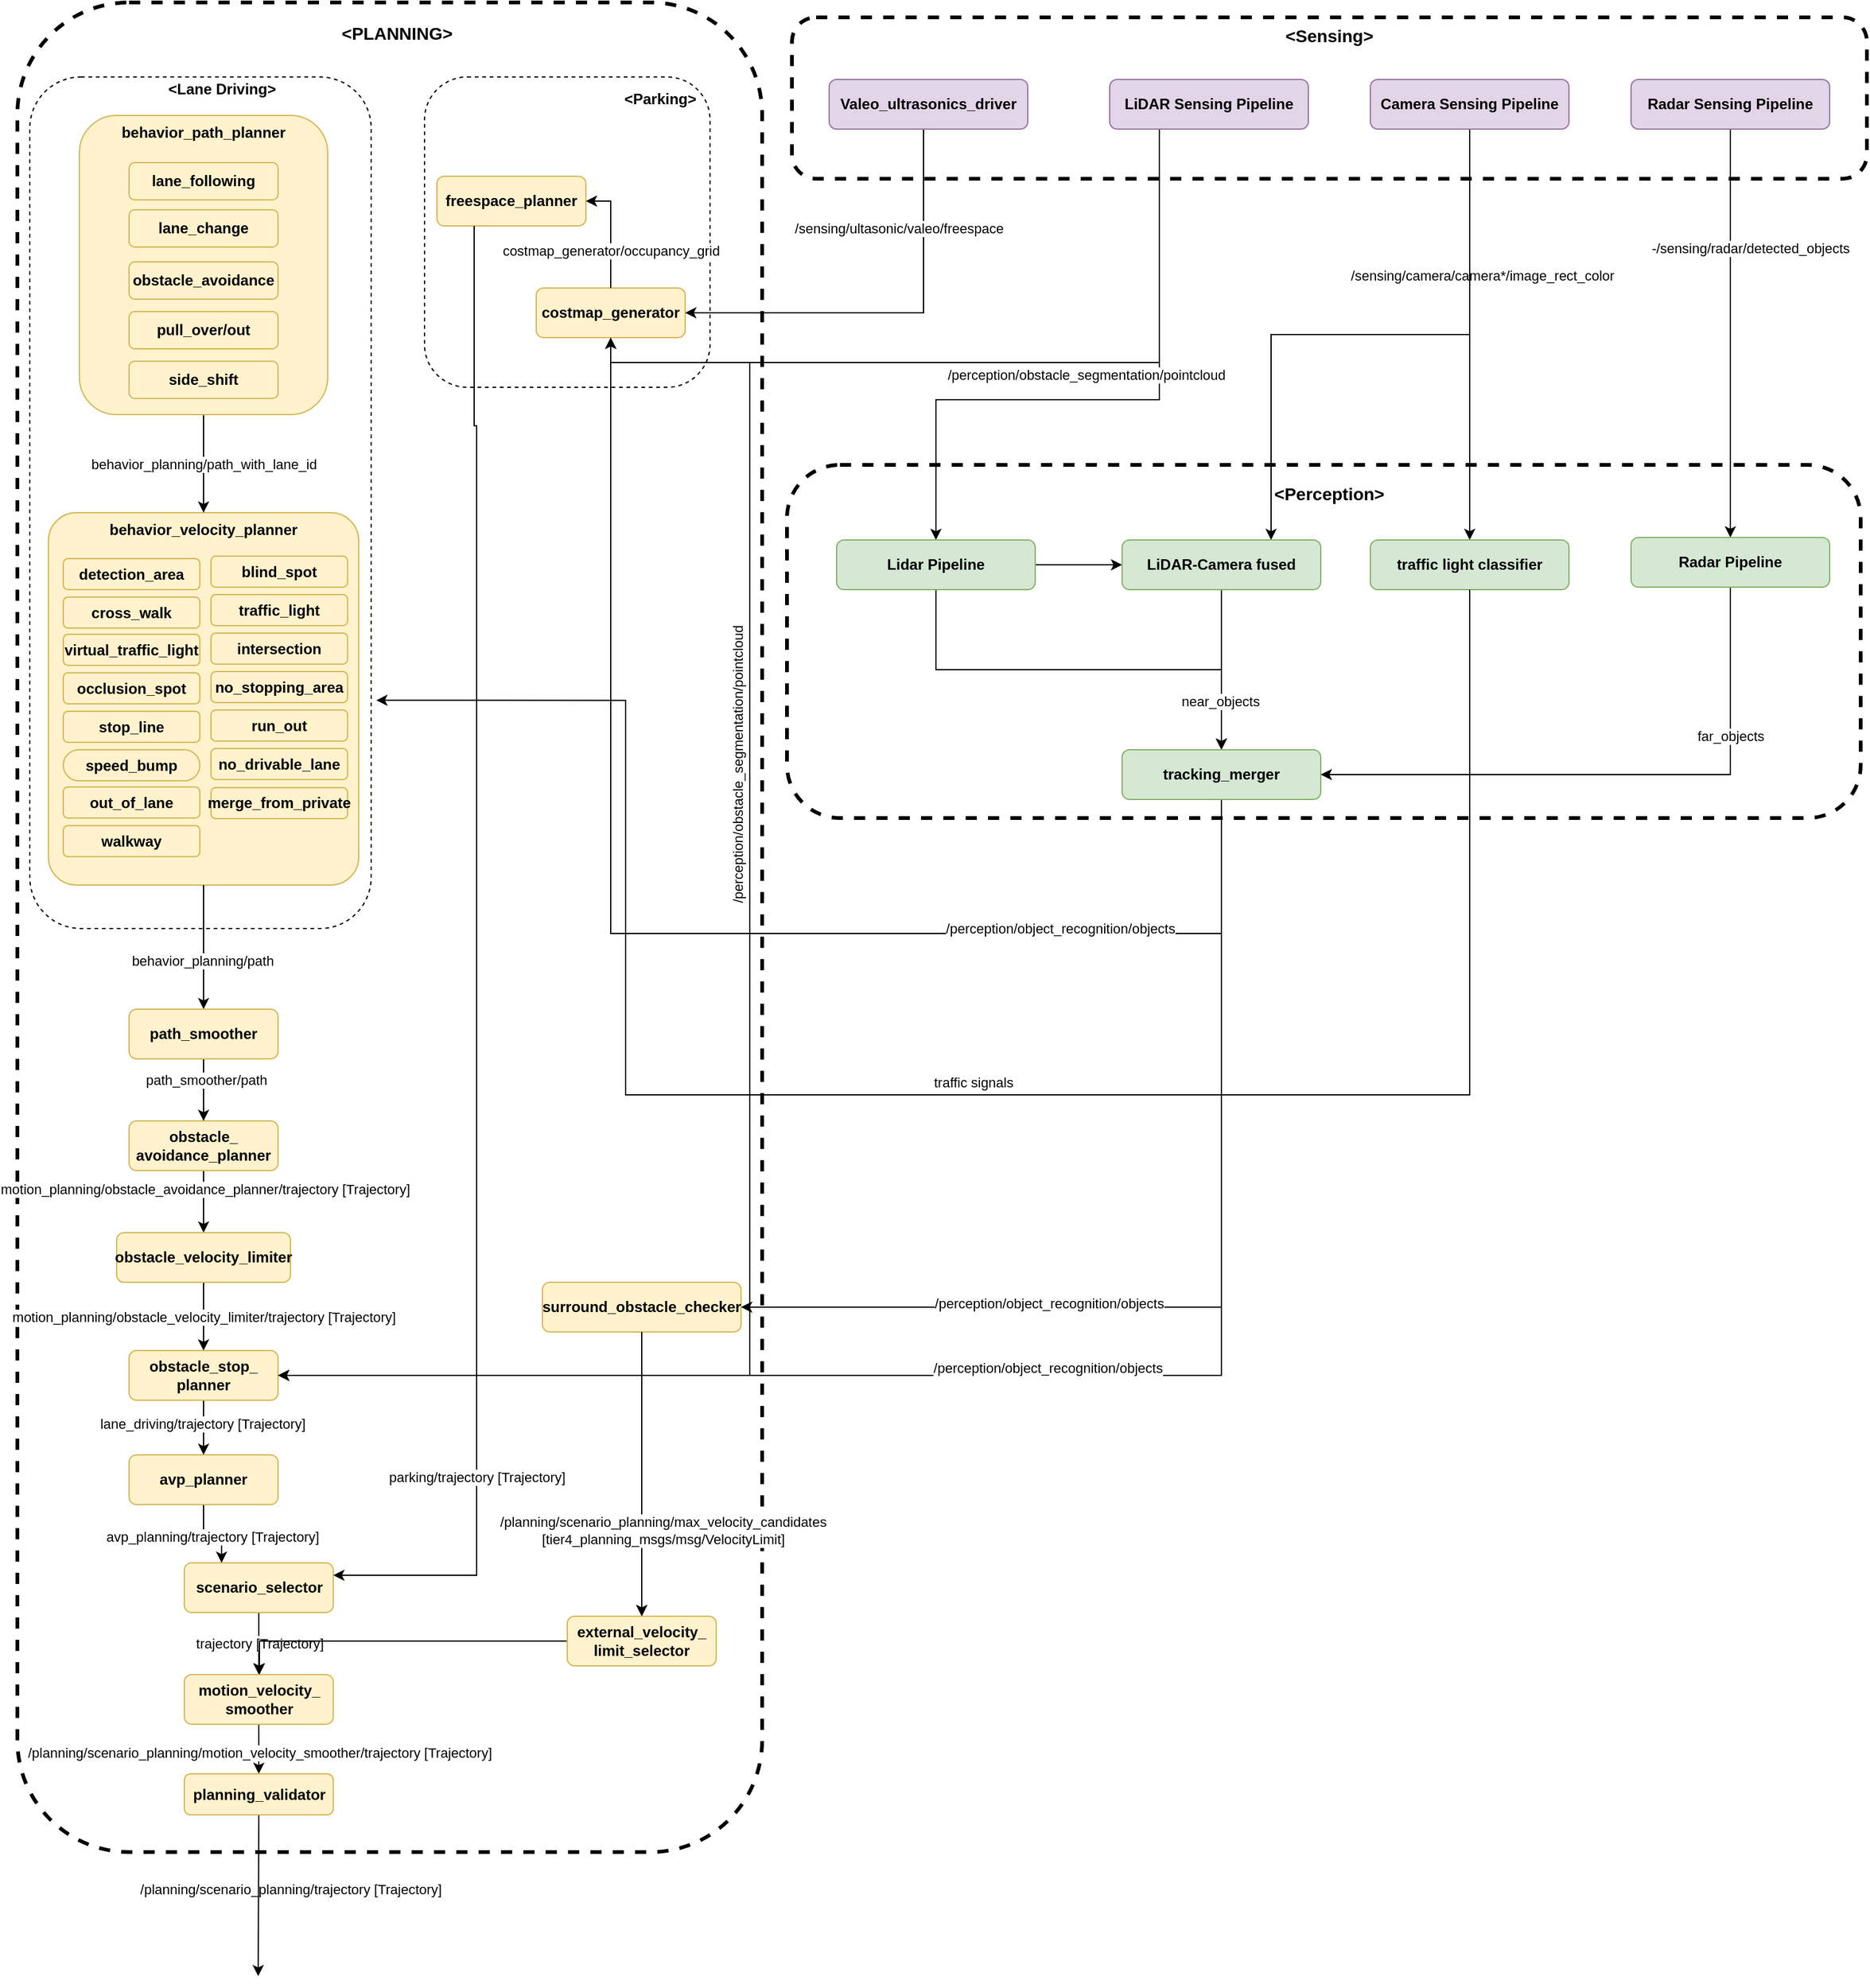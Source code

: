<mxfile version="24.3.1" type="github">
  <diagram name="Page-1" id="6d3DUf8jB_lHkJKF6sOY">
    <mxGraphModel dx="2764" dy="2076" grid="1" gridSize="10" guides="1" tooltips="1" connect="1" arrows="1" fold="1" page="1" pageScale="1" pageWidth="850" pageHeight="1100" math="0" shadow="0">
      <root>
        <mxCell id="0" />
        <mxCell id="1" parent="0" />
        <mxCell id="4suoUMRTrvzGgrqBwI7V-1" value="" style="rounded=1;whiteSpace=wrap;html=1;dashed=1;fillColor=none;strokeWidth=3;comic=0;" vertex="1" parent="1">
          <mxGeometry x="44" y="-638" width="866" height="130" as="geometry" />
        </mxCell>
        <mxCell id="4suoUMRTrvzGgrqBwI7V-2" value="" style="rounded=1;whiteSpace=wrap;html=1;dashed=1;fillColor=none;strokeWidth=3;comic=0;" vertex="1" parent="1">
          <mxGeometry x="-580" y="-650" width="600" height="1490" as="geometry" />
        </mxCell>
        <mxCell id="4suoUMRTrvzGgrqBwI7V-3" value="" style="rounded=1;whiteSpace=wrap;html=1;dashed=1;fillColor=none;strokeWidth=1;comic=0;" vertex="1" parent="1">
          <mxGeometry x="-252" y="-590" width="230" height="250" as="geometry" />
        </mxCell>
        <mxCell id="4suoUMRTrvzGgrqBwI7V-4" value="&lt;b&gt;&amp;lt;Parking&amp;gt;&lt;/b&gt;" style="text;html=1;strokeColor=none;fillColor=none;align=center;verticalAlign=middle;whiteSpace=wrap;rounded=0;dashed=1;comic=0;" vertex="1" parent="1">
          <mxGeometry x="-102" y="-582" width="80" height="20" as="geometry" />
        </mxCell>
        <UserObject label="&lt;b&gt;costmap_generator&lt;/b&gt;" tooltip="障害物点群や地図の走行可能エリアの情報から、駐車プランナー用のコストマップを生成する。" link="https://github.com/autowarefoundation/autoware.universe/tree/main/planning/costmap_generator#costmap_generator" linkTarget="_blank" id="4suoUMRTrvzGgrqBwI7V-5">
          <mxCell style="rounded=1;whiteSpace=wrap;html=1;comic=0;fillColor=#fff2cc;strokeColor=#d6b656;sketch=0;shadow=0;" vertex="1" parent="1">
            <mxGeometry x="-162" y="-420" width="120" height="40" as="geometry" />
          </mxCell>
        </UserObject>
        <UserObject label="&lt;b&gt;freespace_planner&lt;/b&gt;" tooltip="コストマップとゴールから、自車の走行ルートを計算する。いまはHA*を使ってる。" link="https://github.com/autowarefoundation/autoware.universe/tree/main/planning/freespace_planner#the-freespace_planner" linkTarget="_blank" id="4suoUMRTrvzGgrqBwI7V-6">
          <mxCell style="rounded=1;whiteSpace=wrap;html=1;comic=0;fillColor=#fff2cc;strokeColor=#d6b656;sketch=0;shadow=0;" vertex="1" parent="1">
            <mxGeometry x="-242" y="-510" width="120" height="40" as="geometry" />
          </mxCell>
        </UserObject>
        <mxCell id="4suoUMRTrvzGgrqBwI7V-7" value="costmap_generator/occupancy_grid" style="edgeStyle=orthogonalEdgeStyle;rounded=0;comic=0;orthogonalLoop=1;jettySize=auto;html=1;startArrow=none;startFill=0;orthogonal=1;entryX=1;entryY=0.5;entryDx=0;entryDy=0;exitX=0.5;exitY=0;exitDx=0;exitDy=0;" edge="1" parent="1" source="4suoUMRTrvzGgrqBwI7V-5" target="4suoUMRTrvzGgrqBwI7V-6">
          <mxGeometry x="-0.333" relative="1" as="geometry">
            <mxPoint x="-132" y="-415" as="sourcePoint" />
            <mxPoint as="offset" />
          </mxGeometry>
        </mxCell>
        <mxCell id="4suoUMRTrvzGgrqBwI7V-8" value="&lt;span style=&quot;color: rgb(0, 0, 0); font-family: helvetica; font-size: 11px; font-style: normal; font-weight: 400; letter-spacing: normal; text-align: center; text-indent: 0px; text-transform: none; word-spacing: 0px; background-color: rgb(255, 255, 255); display: inline; float: none;&quot;&gt;parking/trajectory [Trajectory]&lt;/span&gt;" style="edgeStyle=orthogonalEdgeStyle;rounded=0;orthogonalLoop=1;jettySize=auto;html=1;entryX=1;entryY=0.25;entryDx=0;entryDy=0;exitX=0.25;exitY=1;exitDx=0;exitDy=0;" edge="1" parent="1" source="4suoUMRTrvzGgrqBwI7V-6" target="4suoUMRTrvzGgrqBwI7V-24">
          <mxGeometry x="0.676" relative="1" as="geometry">
            <mxPoint x="-180" y="-99" as="targetPoint" />
            <Array as="points">
              <mxPoint x="-212" y="-309" />
              <mxPoint x="-210" y="-309" />
              <mxPoint x="-210" y="617" />
            </Array>
            <mxPoint as="offset" />
            <mxPoint x="-210" y="-309" as="sourcePoint" />
          </mxGeometry>
        </mxCell>
        <mxCell id="4suoUMRTrvzGgrqBwI7V-9" value="&lt;font style=&quot;font-size: 14px;&quot;&gt;&lt;b style=&quot;&quot;&gt;&amp;lt;PLANNING&amp;gt;&lt;/b&gt;&lt;/font&gt;" style="text;html=1;strokeColor=none;fillColor=none;align=center;verticalAlign=middle;whiteSpace=wrap;rounded=0;dashed=1;comic=0;" vertex="1" parent="1">
          <mxGeometry x="-314" y="-640" width="80" height="30" as="geometry" />
        </mxCell>
        <mxCell id="4suoUMRTrvzGgrqBwI7V-10" style="edgeStyle=orthogonalEdgeStyle;rounded=0;orthogonalLoop=1;jettySize=auto;html=1;entryX=1;entryY=0.5;entryDx=0;entryDy=0;exitX=0.5;exitY=1;exitDx=0;exitDy=0;" edge="1" parent="1" source="4suoUMRTrvzGgrqBwI7V-66" target="4suoUMRTrvzGgrqBwI7V-5">
          <mxGeometry relative="1" as="geometry">
            <mxPoint x="-112" y="-201" as="sourcePoint" />
            <mxPoint x="-453.411" y="-277.25" as="targetPoint" />
            <Array as="points">
              <mxPoint x="150" y="-548" />
              <mxPoint x="150" y="-400" />
            </Array>
          </mxGeometry>
        </mxCell>
        <mxCell id="4suoUMRTrvzGgrqBwI7V-11" value="/sensing/ultasonic/valeo/freespace" style="edgeLabel;html=1;align=center;verticalAlign=middle;resizable=0;points=[];" vertex="1" connectable="0" parent="4suoUMRTrvzGgrqBwI7V-10">
          <mxGeometry x="-0.269" y="1" relative="1" as="geometry">
            <mxPoint x="-21" y="-42" as="offset" />
          </mxGeometry>
        </mxCell>
        <mxCell id="4suoUMRTrvzGgrqBwI7V-12" value="" style="rounded=1;whiteSpace=wrap;html=1;dashed=1;fillColor=none;strokeWidth=1;comic=0;" vertex="1" parent="1">
          <mxGeometry x="-570" y="-590" width="275" height="686" as="geometry" />
        </mxCell>
        <UserObject label="&lt;b&gt;behavior_velocity_planner&lt;/b&gt;" tooltip="交通ルールをもとに、経路上の最大速度を決定します。各モジュールは、自身の計算した最大速度と上段の結果を比較し、小さい速度を経路上に書き込みます。" link="https://github.com/autowarefoundation/autoware.universe/tree/main/planning/behavior_velocity_planner" id="4suoUMRTrvzGgrqBwI7V-13">
          <mxCell style="rounded=1;whiteSpace=wrap;html=1;comic=0;fillColor=#fff2cc;strokeColor=#d6b656;verticalAlign=top;sketch=0;shadow=0;arcSize=9;" vertex="1" parent="1">
            <mxGeometry x="-555" y="-239" width="250" height="300" as="geometry" />
          </mxCell>
        </UserObject>
        <mxCell id="4suoUMRTrvzGgrqBwI7V-14" value="&lt;span style=&quot;color: rgb(0, 0, 0); font-family: Helvetica; font-size: 11px; font-style: normal; font-variant-ligatures: normal; font-variant-caps: normal; font-weight: 400; letter-spacing: normal; orphans: 2; text-align: center; text-indent: 0px; text-transform: none; widows: 2; word-spacing: 0px; -webkit-text-stroke-width: 0px; background-color: rgb(255, 255, 255); text-decoration-thickness: initial; text-decoration-style: initial; text-decoration-color: initial; float: none; display: inline !important;&quot;&gt;/planning/scenario_planning/trajectory [Trajectory]&lt;/span&gt;" style="edgeLabel;html=1;align=center;verticalAlign=middle;resizable=0;points=[];" vertex="1" connectable="0" parent="1">
          <mxGeometry x="-360.001" y="870.003" as="geometry" />
        </mxCell>
        <mxCell id="4suoUMRTrvzGgrqBwI7V-15" value="motion_planning/obstacle_avoidance_planner/trajectory [Trajectory]" style="edgeStyle=orthogonalEdgeStyle;rounded=0;comic=0;orthogonalLoop=1;jettySize=auto;html=1;entryX=0.5;entryY=0;entryDx=0;entryDy=0;startArrow=none;startFill=0;" edge="1" parent="1" source="4suoUMRTrvzGgrqBwI7V-16" target="4suoUMRTrvzGgrqBwI7V-18">
          <mxGeometry x="-0.4" y="1" relative="1" as="geometry">
            <mxPoint as="offset" />
          </mxGeometry>
        </mxCell>
        <UserObject label="&lt;b&gt;obstacle_&lt;br&gt;avoidance_planner&lt;/b&gt;" tooltip="車両形状や走行可能領域を考慮して、経路の平滑化を行う。障害物も避けるが、long historyで最近は回避機能はoffになっています。" link="https://github.com/autowarefoundation/autoware.universe/tree/main/planning/obstacle_avoidance_planner" id="4suoUMRTrvzGgrqBwI7V-16">
          <mxCell style="rounded=1;whiteSpace=wrap;html=1;comic=0;fillColor=#fff2cc;strokeColor=#d6b656;sketch=0;shadow=0;" vertex="1" parent="1">
            <mxGeometry x="-490" y="251" width="120" height="40" as="geometry" />
          </mxCell>
        </UserObject>
        <mxCell id="4suoUMRTrvzGgrqBwI7V-17" value="motion_planning/obstacle_velocity_limiter/trajectory [Trajectory]" style="edgeStyle=none;rounded=0;comic=0;orthogonalLoop=1;jettySize=auto;html=1;exitX=0.5;exitY=1;exitDx=0;exitDy=0;entryX=0.5;entryY=0;entryDx=0;entryDy=0;startArrow=none;startFill=0;" edge="1" parent="1" source="4suoUMRTrvzGgrqBwI7V-18" target="4suoUMRTrvzGgrqBwI7V-22">
          <mxGeometry relative="1" as="geometry">
            <mxPoint as="offset" />
          </mxGeometry>
        </mxCell>
        <UserObject label="&lt;b&gt;obstacle_velocity_limiter&lt;/b&gt;" tooltip="自車が停止しているときに、周囲の障害物を確認し、近くに障害物がいる場合は車両を発進させない。" link="https://github.com/autowarefoundation/autoware.universe/tree/main/planning/obstacle_velocity_limiter" id="4suoUMRTrvzGgrqBwI7V-18">
          <mxCell style="rounded=1;whiteSpace=wrap;html=1;comic=0;fillColor=#fff2cc;strokeColor=#d6b656;sketch=0;shadow=0;" vertex="1" parent="1">
            <mxGeometry x="-500" y="341" width="140" height="40" as="geometry" />
          </mxCell>
        </UserObject>
        <mxCell id="4suoUMRTrvzGgrqBwI7V-19" style="edgeStyle=orthogonalEdgeStyle;rounded=0;orthogonalLoop=1;jettySize=auto;html=1;exitX=1;exitY=0.5;exitDx=0;exitDy=0;entryX=0.5;entryY=0;entryDx=0;entryDy=0;" edge="1" parent="1" source="4suoUMRTrvzGgrqBwI7V-22" target="4suoUMRTrvzGgrqBwI7V-59">
          <mxGeometry relative="1" as="geometry" />
        </mxCell>
        <mxCell id="4suoUMRTrvzGgrqBwI7V-20" style="edgeStyle=orthogonalEdgeStyle;rounded=0;orthogonalLoop=1;jettySize=auto;html=1;exitX=0.5;exitY=1;exitDx=0;exitDy=0;entryX=0.5;entryY=0;entryDx=0;entryDy=0;" edge="1" parent="1" source="4suoUMRTrvzGgrqBwI7V-22" target="4suoUMRTrvzGgrqBwI7V-65">
          <mxGeometry relative="1" as="geometry" />
        </mxCell>
        <mxCell id="4suoUMRTrvzGgrqBwI7V-21" value="lane_driving/trajectory [Trajectory]" style="edgeLabel;html=1;align=center;verticalAlign=middle;resizable=0;points=[];" vertex="1" connectable="0" parent="4suoUMRTrvzGgrqBwI7V-20">
          <mxGeometry x="-0.137" y="-1" relative="1" as="geometry">
            <mxPoint as="offset" />
          </mxGeometry>
        </mxCell>
        <UserObject label="&lt;b&gt;obstacle_stop_&lt;br&gt;planner&lt;/b&gt;" tooltip="障害物停止・前車追従・近傍障害物減速の複数の機能を持ち、機能に応じて経路上に速度を埋め込む。&#xa;目標経路上に障害物点がある場合は停止、経路近くに障害物点群がある場合は減速、前方に車両が居る場合は前車追従。" link="https://github.com/autowarefoundation/autoware.universe/tree/main/planning/obstacle_stop_planner" id="4suoUMRTrvzGgrqBwI7V-22">
          <mxCell style="rounded=1;whiteSpace=wrap;html=1;comic=0;fillColor=#fff2cc;strokeColor=#d6b656;sketch=0;shadow=0;" vertex="1" parent="1">
            <mxGeometry x="-490" y="436" width="120" height="40" as="geometry" />
          </mxCell>
        </UserObject>
        <mxCell id="4suoUMRTrvzGgrqBwI7V-23" value="trajectory [Trajectory]" style="edgeStyle=orthogonalEdgeStyle;rounded=0;comic=0;orthogonalLoop=1;jettySize=auto;html=1;startArrow=none;startFill=0;" edge="1" parent="1" source="4suoUMRTrvzGgrqBwI7V-24" target="4suoUMRTrvzGgrqBwI7V-26">
          <mxGeometry relative="1" as="geometry" />
        </mxCell>
        <UserObject label="&lt;b&gt;scenario_selector&lt;/b&gt;" tooltip="いまのrouteおよび地図情報から、LaneDriving / Parkingのシナリオを判断し、どちらの経路を使うかを切り替える。" link="https://github.com/autowarefoundation/autoware.universe/tree/main/planning/scenario_selector" id="4suoUMRTrvzGgrqBwI7V-24">
          <mxCell style="rounded=1;whiteSpace=wrap;html=1;comic=0;fillColor=#fff2cc;strokeColor=#d6b656;sketch=0;shadow=0;" vertex="1" parent="1">
            <mxGeometry x="-445.5" y="607" width="120" height="40" as="geometry" />
          </mxCell>
        </UserObject>
        <mxCell id="4suoUMRTrvzGgrqBwI7V-25" value="&lt;span style=&quot;color: rgb(0, 0, 0); font-family: Helvetica; font-size: 11px; font-style: normal; font-variant-ligatures: normal; font-variant-caps: normal; font-weight: 400; letter-spacing: normal; orphans: 2; text-align: center; text-indent: 0px; text-transform: none; widows: 2; word-spacing: 0px; -webkit-text-stroke-width: 0px; background-color: rgb(255, 255, 255); text-decoration-thickness: initial; text-decoration-style: initial; text-decoration-color: initial; float: none; display: inline !important;&quot;&gt;/planning/scenario_planning/motion_velocity_smoother/trajectory [Trajectory]&lt;/span&gt;" style="edgeStyle=none;html=1;" edge="1" parent="1" source="4suoUMRTrvzGgrqBwI7V-26" target="4suoUMRTrvzGgrqBwI7V-38">
          <mxGeometry x="0.15" relative="1" as="geometry">
            <mxPoint as="offset" />
          </mxGeometry>
        </mxCell>
        <UserObject label="&lt;b&gt;motion_velocity_&lt;br&gt;smoother&lt;/b&gt;" tooltip="経路に埋め込まれた最大速度を超過しないように、うまい具合で速度を平滑化する。カーブでの減速もここで行う。" link="https://github.com/autowarefoundation/autoware.universe/tree/main/planning/motion_velocity_smoother" id="4suoUMRTrvzGgrqBwI7V-26">
          <mxCell style="rounded=1;whiteSpace=wrap;html=1;comic=0;fillColor=#fff2cc;strokeColor=#d6b656;sketch=0;shadow=0;" vertex="1" parent="1">
            <mxGeometry x="-445.5" y="697" width="120" height="40" as="geometry" />
          </mxCell>
        </UserObject>
        <mxCell id="4suoUMRTrvzGgrqBwI7V-27" value="&lt;b&gt;&amp;lt;Lane Driving&amp;gt;&lt;/b&gt;" style="text;html=1;strokeColor=none;fillColor=none;align=center;verticalAlign=middle;whiteSpace=wrap;rounded=0;dashed=1;comic=0;" vertex="1" parent="1">
          <mxGeometry x="-460" y="-590.003" width="90" height="20.303" as="geometry" />
        </mxCell>
        <mxCell id="4suoUMRTrvzGgrqBwI7V-28" value="behavior_planning/path_with_lane_id" style="edgeStyle=none;rounded=0;comic=0;orthogonalLoop=1;jettySize=auto;html=1;exitX=0.5;exitY=1;exitDx=0;exitDy=0;entryX=0.5;entryY=0;entryDx=0;entryDy=0;startArrow=none;startFill=0;" edge="1" parent="1" source="4suoUMRTrvzGgrqBwI7V-31" target="4suoUMRTrvzGgrqBwI7V-13">
          <mxGeometry relative="1" as="geometry">
            <mxPoint x="-446.5" y="-276" as="sourcePoint" />
            <mxPoint x="-446.5" y="-226" as="targetPoint" />
          </mxGeometry>
        </mxCell>
        <mxCell id="4suoUMRTrvzGgrqBwI7V-29" value="" style="edgeStyle=orthogonalEdgeStyle;rounded=0;orthogonalLoop=1;jettySize=auto;html=1;exitX=0.5;exitY=1;exitDx=0;exitDy=0;" edge="1" parent="1" source="4suoUMRTrvzGgrqBwI7V-13" target="4suoUMRTrvzGgrqBwI7V-41">
          <mxGeometry relative="1" as="geometry">
            <mxPoint x="-430" y="161" as="targetPoint" />
          </mxGeometry>
        </mxCell>
        <mxCell id="4suoUMRTrvzGgrqBwI7V-30" value="behavior_planning/path" style="edgeLabel;html=1;align=center;verticalAlign=middle;resizable=0;points=[];" vertex="1" connectable="0" parent="4suoUMRTrvzGgrqBwI7V-29">
          <mxGeometry x="0.206" y="-1" relative="1" as="geometry">
            <mxPoint as="offset" />
          </mxGeometry>
        </mxCell>
        <UserObject label="&lt;b&gt;behavior_path_planner&lt;/b&gt;" tooltip="交通ルールをもとに、経路上の最大速度を決定します。各モジュールは、自身の計算した最大速度と上段の結果を比較し、小さい速度を経路上に書き込みます。" link="https://github.com/autowarefoundation/autoware.universe/tree/main/planning/behavior_path_planner" id="4suoUMRTrvzGgrqBwI7V-31">
          <mxCell style="rounded=1;whiteSpace=wrap;html=1;comic=0;fillColor=#fff2cc;strokeColor=#d6b656;verticalAlign=top;sketch=0;shadow=0;" vertex="1" parent="1">
            <mxGeometry x="-530" y="-559" width="200" height="241" as="geometry" />
          </mxCell>
        </UserObject>
        <UserObject label="&lt;b&gt;side_shift&lt;/b&gt;" tooltip="遠隔からの司令をもとに幅寄せを行います。" id="4suoUMRTrvzGgrqBwI7V-32">
          <mxCell style="rounded=1;whiteSpace=wrap;html=1;comic=0;fillColor=#fff2cc;strokeColor=#d6b656;sketch=0;shadow=0;" vertex="1" parent="1">
            <mxGeometry x="-490" y="-361" width="120" height="30" as="geometry" />
          </mxCell>
        </UserObject>
        <UserObject label="&lt;b&gt;pull_over/out&lt;/b&gt;" tooltip="ルート情報をもとに路肩への幅寄せ、路肩からの発進を行います。" id="4suoUMRTrvzGgrqBwI7V-33">
          <mxCell style="rounded=1;whiteSpace=wrap;html=1;comic=0;fillColor=#fff2cc;strokeColor=#d6b656;sketch=0;shadow=0;" vertex="1" parent="1">
            <mxGeometry x="-490" y="-401" width="120" height="30" as="geometry" />
          </mxCell>
        </UserObject>
        <UserObject label="&lt;b&gt;obstacle_avoidance&lt;/b&gt;" tooltip="ルート情報や障害物情報をもとに、障害物回避を実行します。" id="4suoUMRTrvzGgrqBwI7V-34">
          <mxCell style="rounded=1;whiteSpace=wrap;html=1;comic=0;fillColor=#fff2cc;strokeColor=#d6b656;sketch=0;shadow=0;" vertex="1" parent="1">
            <mxGeometry x="-490" y="-441" width="120" height="30" as="geometry" />
          </mxCell>
        </UserObject>
        <UserObject label="&lt;b&gt;lane_change&lt;/b&gt;" tooltip="ルート情報や障害物情報をもとに、レーンチェンジを実行します。" id="4suoUMRTrvzGgrqBwI7V-35">
          <mxCell style="rounded=1;whiteSpace=wrap;html=1;comic=0;fillColor=#fff2cc;strokeColor=#d6b656;sketch=0;shadow=0;" vertex="1" parent="1">
            <mxGeometry x="-490" y="-483" width="120" height="30" as="geometry" />
          </mxCell>
        </UserObject>
        <UserObject label="&lt;b&gt;lane_following&lt;/b&gt;" tooltip="ルート情報をもとに走行経路を作成します。" id="4suoUMRTrvzGgrqBwI7V-36">
          <mxCell style="rounded=1;whiteSpace=wrap;html=1;comic=0;fillColor=#fff2cc;strokeColor=#d6b656;sketch=0;shadow=0;" vertex="1" parent="1">
            <mxGeometry x="-490" y="-521" width="120" height="30" as="geometry" />
          </mxCell>
        </UserObject>
        <mxCell id="4suoUMRTrvzGgrqBwI7V-37" style="edgeStyle=orthogonalEdgeStyle;rounded=0;orthogonalLoop=1;jettySize=auto;html=1;exitX=0.5;exitY=1;exitDx=0;exitDy=0;" edge="1" parent="1" source="4suoUMRTrvzGgrqBwI7V-38">
          <mxGeometry relative="1" as="geometry">
            <mxPoint x="-386" y="940" as="targetPoint" />
          </mxGeometry>
        </mxCell>
        <UserObject label="&lt;b&gt;planning_validator&lt;/b&gt;" tooltip="Check the trajectory and stop publishing it if it is unsafe." link="https://github.com/autowarefoundation/autoware.universe/tree/main/planning/planning_validator" id="4suoUMRTrvzGgrqBwI7V-38">
          <mxCell style="rounded=1;whiteSpace=wrap;html=1;comic=0;fillColor=#fff2cc;strokeColor=#d6b656;sketch=0;shadow=0;" vertex="1" parent="1">
            <mxGeometry x="-445.5" y="777" width="120" height="33" as="geometry" />
          </mxCell>
        </UserObject>
        <mxCell id="4suoUMRTrvzGgrqBwI7V-39" style="edgeStyle=orthogonalEdgeStyle;rounded=0;orthogonalLoop=1;jettySize=auto;html=1;entryX=0.5;entryY=0;entryDx=0;entryDy=0;" edge="1" parent="1" source="4suoUMRTrvzGgrqBwI7V-41" target="4suoUMRTrvzGgrqBwI7V-16">
          <mxGeometry relative="1" as="geometry" />
        </mxCell>
        <mxCell id="4suoUMRTrvzGgrqBwI7V-40" value="path_smoother/path" style="edgeLabel;html=1;align=center;verticalAlign=middle;resizable=0;points=[];" vertex="1" connectable="0" parent="4suoUMRTrvzGgrqBwI7V-39">
          <mxGeometry x="-0.318" y="2" relative="1" as="geometry">
            <mxPoint as="offset" />
          </mxGeometry>
        </mxCell>
        <UserObject label="&lt;b&gt;path_smoother&lt;/b&gt;" tooltip="車両形状や走行可能領域を考慮して、経路の平滑化を行う。障害物も避けるが、long historyで最近は回避機能はoffになっています。" link="https://autowarefoundation.github.io/autoware.universe/main/planning/path_smoother/" id="4suoUMRTrvzGgrqBwI7V-41">
          <mxCell style="rounded=1;whiteSpace=wrap;html=1;comic=0;fillColor=#fff2cc;strokeColor=#d6b656;sketch=0;shadow=0;" vertex="1" parent="1">
            <mxGeometry x="-490" y="161" width="120" height="40" as="geometry" />
          </mxCell>
        </UserObject>
        <mxCell id="4suoUMRTrvzGgrqBwI7V-42" value="" style="group" vertex="1" connectable="0" parent="1">
          <mxGeometry x="-424" y="-204" width="110" height="25" as="geometry" />
        </mxCell>
        <UserObject label="&lt;b&gt;no_stopping_area&lt;/b&gt;" tooltip="停止禁止区域内で停止しないように、区域手前での進行・停止判断を行います。" id="4suoUMRTrvzGgrqBwI7V-43">
          <mxCell style="rounded=1;whiteSpace=wrap;html=1;comic=0;fillColor=#fff2cc;strokeColor=#d6b656;sketch=0;shadow=0;" vertex="1" parent="4suoUMRTrvzGgrqBwI7V-42">
            <mxGeometry y="93" width="110" height="25" as="geometry" />
          </mxCell>
        </UserObject>
        <UserObject label="&lt;b&gt;intersection&lt;/b&gt;" tooltip="地図情報および動物体情報から、交差点での停止/発進の判定を行います。" id="4suoUMRTrvzGgrqBwI7V-44">
          <mxCell style="rounded=1;whiteSpace=wrap;html=1;comic=0;fillColor=#fff2cc;strokeColor=#d6b656;sketch=0;shadow=0;" vertex="1" parent="4suoUMRTrvzGgrqBwI7V-42">
            <mxGeometry y="62" width="110" height="25" as="geometry" />
          </mxCell>
        </UserObject>
        <UserObject label="&lt;b&gt;traffic_light&lt;/b&gt;" tooltip="信号の色に応じて停止/発進の指示をします" id="4suoUMRTrvzGgrqBwI7V-45">
          <mxCell style="rounded=1;whiteSpace=wrap;html=1;comic=0;fillColor=#fff2cc;strokeColor=#d6b656;sketch=0;shadow=0;" vertex="1" parent="4suoUMRTrvzGgrqBwI7V-42">
            <mxGeometry y="31" width="110" height="25" as="geometry" />
          </mxCell>
        </UserObject>
        <UserObject label="&lt;b&gt;blind_spot&lt;/b&gt;" tooltip="右左折時に車両後方の巻き込み確認を行い、衝突の危険がある場合は停止します。" id="4suoUMRTrvzGgrqBwI7V-46">
          <mxCell style="rounded=1;whiteSpace=wrap;html=1;comic=0;fillColor=#fff2cc;strokeColor=#d6b656;sketch=0;shadow=0;" vertex="1" parent="4suoUMRTrvzGgrqBwI7V-42">
            <mxGeometry width="110" height="25" as="geometry" />
          </mxCell>
        </UserObject>
        <UserObject label="&lt;b&gt;no_drivable_lane&lt;/b&gt;" tooltip="規定された停止線で一時停止を行います" id="4suoUMRTrvzGgrqBwI7V-47">
          <mxCell style="rounded=1;whiteSpace=wrap;html=1;comic=0;fillColor=#fff2cc;strokeColor=#d6b656;sketch=0;shadow=0;" vertex="1" parent="4suoUMRTrvzGgrqBwI7V-42">
            <mxGeometry y="155" width="110" height="25" as="geometry" />
          </mxCell>
        </UserObject>
        <UserObject label="&lt;b&gt;run_out&lt;/b&gt;" tooltip="規定された停止線で一時停止を行います" id="4suoUMRTrvzGgrqBwI7V-48">
          <mxCell style="rounded=1;whiteSpace=wrap;html=1;comic=0;fillColor=#fff2cc;strokeColor=#d6b656;sketch=0;shadow=0;" vertex="1" parent="4suoUMRTrvzGgrqBwI7V-42">
            <mxGeometry y="124" width="110" height="25" as="geometry" />
          </mxCell>
        </UserObject>
        <UserObject label="&lt;b&gt;merge_from_private&lt;/b&gt;" tooltip="規定された停止線で一時停止を行います" id="4suoUMRTrvzGgrqBwI7V-49">
          <mxCell style="rounded=1;whiteSpace=wrap;html=1;comic=0;fillColor=#fff2cc;strokeColor=#d6b656;sketch=0;shadow=0;" vertex="1" parent="4suoUMRTrvzGgrqBwI7V-42">
            <mxGeometry y="186.463" width="110" height="25" as="geometry" />
          </mxCell>
        </UserObject>
        <UserObject label="&lt;b&gt;occlusion_spot&lt;/b&gt;" tooltip="地図情報および動物体情報から、死角手前での減速を行います。" id="4suoUMRTrvzGgrqBwI7V-50">
          <mxCell style="rounded=1;whiteSpace=wrap;html=1;comic=0;fillColor=#fff2cc;strokeColor=#d6b656;sketch=0;shadow=0;flipV=0;flipH=1;" vertex="1" parent="1">
            <mxGeometry x="-543" y="-110" width="110" height="25" as="geometry" />
          </mxCell>
        </UserObject>
        <UserObject label="&lt;b&gt;cross_walk&lt;/b&gt;" tooltip="横断歩道に人が居る、もしくは侵入しようとしてきている場合に、横断歩道手前で停止します。近くに人が居る場合は徐行します。" id="4suoUMRTrvzGgrqBwI7V-51">
          <mxCell style="rounded=1;whiteSpace=wrap;html=1;comic=0;fillColor=#fff2cc;strokeColor=#d6b656;sketch=0;shadow=0;flipV=0;flipH=1;" vertex="1" parent="1">
            <mxGeometry x="-543" y="-171" width="110" height="25" as="geometry" />
          </mxCell>
        </UserObject>
        <UserObject label="&lt;b&gt;detection_area&lt;/b&gt;" tooltip="規定エリア内の障害物点群がある場合に、対応する位置で停止します" id="4suoUMRTrvzGgrqBwI7V-52">
          <mxCell style="rounded=1;whiteSpace=wrap;html=1;comic=0;fillColor=#fff2cc;strokeColor=#d6b656;sketch=0;shadow=0;flipV=0;flipH=1;" vertex="1" parent="1">
            <mxGeometry x="-543" y="-202" width="110" height="25" as="geometry" />
          </mxCell>
        </UserObject>
        <UserObject label="&lt;b&gt;stop_line&lt;/b&gt;" tooltip="規定された停止線で一時停止を行います" id="4suoUMRTrvzGgrqBwI7V-53">
          <mxCell style="rounded=1;whiteSpace=wrap;html=1;comic=0;fillColor=#fff2cc;strokeColor=#d6b656;sketch=0;shadow=0;flipV=0;flipH=1;" vertex="1" parent="1">
            <mxGeometry x="-543" y="-79" width="110" height="25" as="geometry" />
          </mxCell>
        </UserObject>
        <UserObject label="&lt;b&gt;virtual_traffic_light&lt;/b&gt;" tooltip="信号の色に応じて停止/発進の指示をします" id="4suoUMRTrvzGgrqBwI7V-54">
          <mxCell style="rounded=1;whiteSpace=wrap;html=1;comic=0;fillColor=#fff2cc;strokeColor=#d6b656;sketch=0;shadow=0;flipV=0;flipH=1;" vertex="1" parent="1">
            <mxGeometry x="-543" y="-141" width="110" height="25" as="geometry" />
          </mxCell>
        </UserObject>
        <UserObject label="&lt;b&gt;speed_bump&lt;/b&gt;" tooltip="規定された停止線で一時停止を行います" id="4suoUMRTrvzGgrqBwI7V-55">
          <mxCell style="rounded=1;whiteSpace=wrap;html=1;comic=0;fillColor=#fff2cc;strokeColor=#d6b656;sketch=0;shadow=0;flipV=0;flipH=1;arcSize=50;" vertex="1" parent="1">
            <mxGeometry x="-543" y="-48" width="110" height="25" as="geometry" />
          </mxCell>
        </UserObject>
        <UserObject label="&lt;div&gt;&lt;b&gt;walkway&lt;/b&gt;&lt;/div&gt;" tooltip="規定された停止線で一時停止を行います" id="4suoUMRTrvzGgrqBwI7V-56">
          <mxCell style="rounded=1;whiteSpace=wrap;html=1;comic=0;fillColor=#fff2cc;strokeColor=#d6b656;sketch=0;shadow=0;flipV=0;flipH=1;" vertex="1" parent="1">
            <mxGeometry x="-543" y="13.065" width="110" height="25" as="geometry" />
          </mxCell>
        </UserObject>
        <UserObject label="&lt;div&gt;&lt;b&gt;out_of_lane&lt;/b&gt;&lt;/div&gt;" tooltip="規定された停止線で一時停止を行います" id="4suoUMRTrvzGgrqBwI7V-57">
          <mxCell style="rounded=1;whiteSpace=wrap;html=1;comic=0;fillColor=#fff2cc;strokeColor=#d6b656;sketch=0;shadow=0;flipV=0;flipH=1;" vertex="1" parent="1">
            <mxGeometry x="-543" y="-18" width="110" height="25" as="geometry" />
          </mxCell>
        </UserObject>
        <mxCell id="4suoUMRTrvzGgrqBwI7V-58" style="edgeStyle=orthogonalEdgeStyle;rounded=0;orthogonalLoop=1;jettySize=auto;html=1;exitX=0;exitY=0.5;exitDx=0;exitDy=0;" edge="1" parent="1" source="4suoUMRTrvzGgrqBwI7V-59" target="4suoUMRTrvzGgrqBwI7V-26">
          <mxGeometry relative="1" as="geometry">
            <Array as="points">
              <mxPoint x="-385" y="670" />
            </Array>
          </mxGeometry>
        </mxCell>
        <UserObject label="&lt;b&gt;external_velocity_&lt;br&gt;limit_selector&lt;/b&gt;" tooltip="apiとautoware.iv内部から送られてくる制約付き減速指示を受け取り、整合性をとる" link="https://github.com/autowarefoundation/autoware.universe/tree/main/planning/external_velocity_limit_selector" id="4suoUMRTrvzGgrqBwI7V-59">
          <mxCell style="rounded=1;whiteSpace=wrap;html=1;comic=0;fillColor=#fff2cc;strokeColor=#d6b656;sketch=0;shadow=0;" vertex="1" parent="1">
            <mxGeometry x="-137" y="650" width="120" height="40" as="geometry" />
          </mxCell>
        </UserObject>
        <UserObject label="&lt;b&gt;surround_obstacle_checker&lt;/b&gt;" tooltip="自車が停止しているときに、周囲の障害物を確認し、近くに障害物がいる場合は車両を発進させない。" link="https://github.com/autowarefoundation/autoware.universe/tree/main/planning/surround_obstacle_checker" id="4suoUMRTrvzGgrqBwI7V-60">
          <mxCell style="rounded=1;whiteSpace=wrap;html=1;comic=0;fillColor=#fff2cc;strokeColor=#d6b656;sketch=0;shadow=0;" vertex="1" parent="1">
            <mxGeometry x="-157" y="381" width="160" height="40" as="geometry" />
          </mxCell>
        </UserObject>
        <mxCell id="4suoUMRTrvzGgrqBwI7V-61" style="edgeStyle=orthogonalEdgeStyle;rounded=0;orthogonalLoop=1;jettySize=auto;html=1;entryX=0.5;entryY=0;entryDx=0;entryDy=0;" edge="1" parent="1" source="4suoUMRTrvzGgrqBwI7V-60" target="4suoUMRTrvzGgrqBwI7V-59">
          <mxGeometry relative="1" as="geometry" />
        </mxCell>
        <mxCell id="4suoUMRTrvzGgrqBwI7V-62" value="/planning/scenario_planning/max_velocity_candidates&lt;br style=&quot;border-color: var(--border-color);&quot;&gt;[tier4_planning_msgs/msg/VelocityLimit]" style="edgeLabel;html=1;align=center;verticalAlign=middle;resizable=0;points=[];" vertex="1" connectable="0" parent="4suoUMRTrvzGgrqBwI7V-61">
          <mxGeometry x="-0.039" y="3" relative="1" as="geometry">
            <mxPoint x="14" y="50" as="offset" />
          </mxGeometry>
        </mxCell>
        <mxCell id="4suoUMRTrvzGgrqBwI7V-63" style="edgeStyle=orthogonalEdgeStyle;rounded=0;orthogonalLoop=1;jettySize=auto;html=1;exitX=0.5;exitY=1;exitDx=0;exitDy=0;entryX=0.25;entryY=0;entryDx=0;entryDy=0;" edge="1" parent="1" source="4suoUMRTrvzGgrqBwI7V-65" target="4suoUMRTrvzGgrqBwI7V-24">
          <mxGeometry relative="1" as="geometry" />
        </mxCell>
        <mxCell id="4suoUMRTrvzGgrqBwI7V-64" value="avp_planning/trajectory [Trajectory]" style="edgeLabel;html=1;align=center;verticalAlign=middle;resizable=0;points=[];" vertex="1" connectable="0" parent="4suoUMRTrvzGgrqBwI7V-63">
          <mxGeometry x="-0.049" y="-1" relative="1" as="geometry">
            <mxPoint x="1" y="1" as="offset" />
          </mxGeometry>
        </mxCell>
        <UserObject label="&lt;b&gt;avp_planner&lt;/b&gt;" tooltip="障害物停止・前車追従・近傍障害物減速の複数の機能を持ち、機能に応じて経路上に速度を埋め込む。&#xa;目標経路上に障害物点がある場合は停止、経路近くに障害物点群がある場合は減速、前方に車両が居る場合は前車追従。" link="https://github.com/autowarefoundation/autoware.universe/tree/main/planning/obstacle_stop_planner" id="4suoUMRTrvzGgrqBwI7V-65">
          <mxCell style="rounded=1;whiteSpace=wrap;html=1;comic=0;fillColor=#fff2cc;strokeColor=#d6b656;sketch=0;shadow=0;" vertex="1" parent="1">
            <mxGeometry x="-490" y="520" width="120" height="40" as="geometry" />
          </mxCell>
        </UserObject>
        <object label="&lt;b&gt;Valeo_ultrasonics_driver&lt;/b&gt;" desc="MGRS座標系への変換" tooltip="gnssのdriverです" id="4suoUMRTrvzGgrqBwI7V-66">
          <mxCell style="rounded=1;whiteSpace=wrap;html=1;comic=0;strokeColor=#9673a6;fillColor=#e1d5e7;sketch=0;" vertex="1" parent="1">
            <mxGeometry x="74" y="-588" width="160" height="40" as="geometry" />
          </mxCell>
        </object>
        <mxCell id="4suoUMRTrvzGgrqBwI7V-67" style="edgeStyle=orthogonalEdgeStyle;rounded=0;orthogonalLoop=1;jettySize=auto;html=1;exitX=0.25;exitY=1;exitDx=0;exitDy=0;" edge="1" parent="1" source="4suoUMRTrvzGgrqBwI7V-72" target="4suoUMRTrvzGgrqBwI7V-85">
          <mxGeometry relative="1" as="geometry">
            <Array as="points">
              <mxPoint x="340" y="-330" />
              <mxPoint x="160" y="-330" />
            </Array>
          </mxGeometry>
        </mxCell>
        <mxCell id="4suoUMRTrvzGgrqBwI7V-68" value="/perception/obstacle_segmentation/pointcloud" style="edgeLabel;html=1;align=center;verticalAlign=middle;resizable=0;points=[];" vertex="1" connectable="0" parent="4suoUMRTrvzGgrqBwI7V-67">
          <mxGeometry x="0.157" y="-3" relative="1" as="geometry">
            <mxPoint x="18" y="-17" as="offset" />
          </mxGeometry>
        </mxCell>
        <mxCell id="4suoUMRTrvzGgrqBwI7V-69" style="edgeStyle=orthogonalEdgeStyle;rounded=0;orthogonalLoop=1;jettySize=auto;html=1;exitX=0.25;exitY=1;exitDx=0;exitDy=0;entryX=1;entryY=0.5;entryDx=0;entryDy=0;" edge="1" parent="1" source="4suoUMRTrvzGgrqBwI7V-72" target="4suoUMRTrvzGgrqBwI7V-22">
          <mxGeometry relative="1" as="geometry">
            <Array as="points">
              <mxPoint x="340" y="-360" />
              <mxPoint x="10" y="-360" />
              <mxPoint x="10" y="456" />
            </Array>
          </mxGeometry>
        </mxCell>
        <mxCell id="4suoUMRTrvzGgrqBwI7V-70" value="/perception/obstacle_segmentation/pointcloud" style="edgeLabel;html=1;align=center;verticalAlign=middle;resizable=0;points=[];rotation=-90;" vertex="1" connectable="0" parent="4suoUMRTrvzGgrqBwI7V-69">
          <mxGeometry x="-0.362" y="1" relative="1" as="geometry">
            <mxPoint x="-11" y="295" as="offset" />
          </mxGeometry>
        </mxCell>
        <mxCell id="4suoUMRTrvzGgrqBwI7V-71" style="edgeStyle=orthogonalEdgeStyle;rounded=0;orthogonalLoop=1;jettySize=auto;html=1;exitX=0.25;exitY=1;exitDx=0;exitDy=0;entryX=0.5;entryY=1;entryDx=0;entryDy=0;" edge="1" parent="1" source="4suoUMRTrvzGgrqBwI7V-72" target="4suoUMRTrvzGgrqBwI7V-5">
          <mxGeometry relative="1" as="geometry" />
        </mxCell>
        <object label="&lt;b&gt;LiDAR Sensing Pipeline&lt;/b&gt;" desc="MGRS座標系への変換" tooltip="gnssのdriverです" id="4suoUMRTrvzGgrqBwI7V-72">
          <mxCell style="rounded=1;whiteSpace=wrap;html=1;comic=0;strokeColor=#9673a6;fillColor=#e1d5e7;sketch=0;" vertex="1" parent="1">
            <mxGeometry x="300" y="-588" width="160" height="40" as="geometry" />
          </mxCell>
        </object>
        <mxCell id="4suoUMRTrvzGgrqBwI7V-73" value="&lt;font style=&quot;font-size: 14px;&quot;&gt;&lt;b style=&quot;&quot;&gt;&amp;lt;Sensing&amp;gt;&lt;/b&gt;&lt;/font&gt;" style="text;html=1;strokeColor=none;fillColor=none;align=center;verticalAlign=middle;whiteSpace=wrap;rounded=0;dashed=1;comic=0;" vertex="1" parent="1">
          <mxGeometry x="437" y="-638" width="80" height="30" as="geometry" />
        </mxCell>
        <mxCell id="4suoUMRTrvzGgrqBwI7V-74" style="edgeStyle=orthogonalEdgeStyle;rounded=0;orthogonalLoop=1;jettySize=auto;html=1;exitX=0.5;exitY=1;exitDx=0;exitDy=0;entryX=0.75;entryY=0;entryDx=0;entryDy=0;" edge="1" parent="1" source="4suoUMRTrvzGgrqBwI7V-77" target="4suoUMRTrvzGgrqBwI7V-88">
          <mxGeometry relative="1" as="geometry" />
        </mxCell>
        <mxCell id="4suoUMRTrvzGgrqBwI7V-75" value="/sensing/camera/camera*/image_rect_color" style="edgeLabel;html=1;align=center;verticalAlign=middle;resizable=0;points=[];" vertex="1" connectable="0" parent="4suoUMRTrvzGgrqBwI7V-74">
          <mxGeometry x="-0.476" y="-1" relative="1" as="geometry">
            <mxPoint x="11" y="-11" as="offset" />
          </mxGeometry>
        </mxCell>
        <mxCell id="4suoUMRTrvzGgrqBwI7V-76" style="edgeStyle=orthogonalEdgeStyle;rounded=0;orthogonalLoop=1;jettySize=auto;html=1;exitX=0.5;exitY=1;exitDx=0;exitDy=0;entryX=0.5;entryY=0;entryDx=0;entryDy=0;" edge="1" parent="1" source="4suoUMRTrvzGgrqBwI7V-77" target="4suoUMRTrvzGgrqBwI7V-99">
          <mxGeometry relative="1" as="geometry">
            <Array as="points">
              <mxPoint x="590" y="-470" />
              <mxPoint x="590" y="-470" />
            </Array>
          </mxGeometry>
        </mxCell>
        <object label="&lt;b&gt;Camera Sensing Pipeline&lt;/b&gt;" desc="MGRS座標系への変換" tooltip="gnssのdriverです" id="4suoUMRTrvzGgrqBwI7V-77">
          <mxCell style="rounded=1;whiteSpace=wrap;html=1;comic=0;strokeColor=#9673a6;fillColor=#e1d5e7;sketch=0;" vertex="1" parent="1">
            <mxGeometry x="510" y="-588" width="160" height="40" as="geometry" />
          </mxCell>
        </object>
        <mxCell id="4suoUMRTrvzGgrqBwI7V-78" style="edgeStyle=orthogonalEdgeStyle;rounded=0;orthogonalLoop=1;jettySize=auto;html=1;exitX=0.5;exitY=1;exitDx=0;exitDy=0;" edge="1" parent="1" source="4suoUMRTrvzGgrqBwI7V-80" target="4suoUMRTrvzGgrqBwI7V-91">
          <mxGeometry relative="1" as="geometry" />
        </mxCell>
        <mxCell id="4suoUMRTrvzGgrqBwI7V-79" value="-/sensing/radar/detected_objects" style="edgeLabel;html=1;align=center;verticalAlign=middle;resizable=0;points=[];" vertex="1" connectable="0" parent="4suoUMRTrvzGgrqBwI7V-78">
          <mxGeometry x="-0.289" y="-3" relative="1" as="geometry">
            <mxPoint x="19" y="-21" as="offset" />
          </mxGeometry>
        </mxCell>
        <object label="&lt;b&gt;Radar Sensing Pipeline&lt;/b&gt;" desc="MGRS座標系への変換" tooltip="gnssのdriverです" id="4suoUMRTrvzGgrqBwI7V-80">
          <mxCell style="rounded=1;whiteSpace=wrap;html=1;comic=0;strokeColor=#9673a6;fillColor=#e1d5e7;sketch=0;" vertex="1" parent="1">
            <mxGeometry x="720" y="-588" width="160" height="40" as="geometry" />
          </mxCell>
        </object>
        <mxCell id="4suoUMRTrvzGgrqBwI7V-81" value="" style="rounded=1;whiteSpace=wrap;html=1;dashed=1;fillColor=none;strokeWidth=3;comic=0;" vertex="1" parent="1">
          <mxGeometry x="40" y="-277.5" width="865" height="284.5" as="geometry" />
        </mxCell>
        <mxCell id="4suoUMRTrvzGgrqBwI7V-82" value="&lt;font style=&quot;font-size: 14px;&quot;&gt;&lt;b&gt;&amp;lt;Perception&amp;gt;&lt;/b&gt;&lt;/font&gt;" style="text;html=1;strokeColor=none;fillColor=none;align=center;verticalAlign=middle;whiteSpace=wrap;rounded=0;dashed=1;comic=0;" vertex="1" parent="1">
          <mxGeometry x="437" y="-269" width="80" height="30" as="geometry" />
        </mxCell>
        <mxCell id="4suoUMRTrvzGgrqBwI7V-83" style="edgeStyle=orthogonalEdgeStyle;rounded=0;orthogonalLoop=1;jettySize=auto;html=1;exitX=1;exitY=0.5;exitDx=0;exitDy=0;" edge="1" parent="1" source="4suoUMRTrvzGgrqBwI7V-85" target="4suoUMRTrvzGgrqBwI7V-88">
          <mxGeometry relative="1" as="geometry" />
        </mxCell>
        <mxCell id="4suoUMRTrvzGgrqBwI7V-84" style="edgeStyle=orthogonalEdgeStyle;rounded=0;orthogonalLoop=1;jettySize=auto;html=1;exitX=0.5;exitY=1;exitDx=0;exitDy=0;" edge="1" parent="1" source="4suoUMRTrvzGgrqBwI7V-85" target="4suoUMRTrvzGgrqBwI7V-98">
          <mxGeometry relative="1" as="geometry" />
        </mxCell>
        <object label="&lt;b&gt;Lidar Pipeline&lt;/b&gt;" desc="MGRS座標系への変換" tooltip="gnssのdriverです" id="4suoUMRTrvzGgrqBwI7V-85">
          <mxCell style="rounded=1;whiteSpace=wrap;html=1;comic=0;strokeColor=#82b366;fillColor=#d5e8d4;sketch=0;" vertex="1" parent="1">
            <mxGeometry x="80" y="-217" width="160" height="40" as="geometry" />
          </mxCell>
        </object>
        <mxCell id="4suoUMRTrvzGgrqBwI7V-86" style="edgeStyle=orthogonalEdgeStyle;rounded=0;orthogonalLoop=1;jettySize=auto;html=1;exitX=0.5;exitY=1;exitDx=0;exitDy=0;" edge="1" parent="1" source="4suoUMRTrvzGgrqBwI7V-88" target="4suoUMRTrvzGgrqBwI7V-98">
          <mxGeometry relative="1" as="geometry" />
        </mxCell>
        <mxCell id="4suoUMRTrvzGgrqBwI7V-87" value="near_objects" style="edgeLabel;html=1;align=center;verticalAlign=middle;resizable=0;points=[];" vertex="1" connectable="0" parent="4suoUMRTrvzGgrqBwI7V-86">
          <mxGeometry x="0.398" y="-1" relative="1" as="geometry">
            <mxPoint as="offset" />
          </mxGeometry>
        </mxCell>
        <object label="&lt;b&gt;LiDAR-Camera fused&lt;/b&gt;" desc="MGRS座標系への変換" tooltip="gnssのdriverです" id="4suoUMRTrvzGgrqBwI7V-88">
          <mxCell style="rounded=1;whiteSpace=wrap;html=1;comic=0;strokeColor=#82b366;fillColor=#d5e8d4;sketch=0;" vertex="1" parent="1">
            <mxGeometry x="310" y="-217" width="160" height="40" as="geometry" />
          </mxCell>
        </object>
        <mxCell id="4suoUMRTrvzGgrqBwI7V-89" style="edgeStyle=orthogonalEdgeStyle;rounded=0;orthogonalLoop=1;jettySize=auto;html=1;exitX=0.5;exitY=1;exitDx=0;exitDy=0;entryX=1;entryY=0.5;entryDx=0;entryDy=0;" edge="1" parent="1" source="4suoUMRTrvzGgrqBwI7V-91" target="4suoUMRTrvzGgrqBwI7V-98">
          <mxGeometry relative="1" as="geometry" />
        </mxCell>
        <mxCell id="4suoUMRTrvzGgrqBwI7V-90" value="far_objects" style="edgeLabel;html=1;align=center;verticalAlign=middle;resizable=0;points=[];" vertex="1" connectable="0" parent="4suoUMRTrvzGgrqBwI7V-89">
          <mxGeometry x="-0.502" relative="1" as="geometry">
            <mxPoint as="offset" />
          </mxGeometry>
        </mxCell>
        <object label="&lt;b&gt;Radar Pipeline&lt;/b&gt;" desc="MGRS座標系への変換" tooltip="gnssのdriverです" id="4suoUMRTrvzGgrqBwI7V-91">
          <mxCell style="rounded=1;whiteSpace=wrap;html=1;comic=0;strokeColor=#82b366;fillColor=#d5e8d4;sketch=0;" vertex="1" parent="1">
            <mxGeometry x="720" y="-219" width="160" height="40" as="geometry" />
          </mxCell>
        </object>
        <mxCell id="4suoUMRTrvzGgrqBwI7V-92" style="edgeStyle=orthogonalEdgeStyle;rounded=0;orthogonalLoop=1;jettySize=auto;html=1;exitX=0.5;exitY=1;exitDx=0;exitDy=0;entryX=1;entryY=0.5;entryDx=0;entryDy=0;" edge="1" parent="1" source="4suoUMRTrvzGgrqBwI7V-98" target="4suoUMRTrvzGgrqBwI7V-22">
          <mxGeometry relative="1" as="geometry">
            <mxPoint x="425.4" y="140" as="targetPoint" />
            <Array as="points">
              <mxPoint x="390" y="456" />
            </Array>
          </mxGeometry>
        </mxCell>
        <mxCell id="4suoUMRTrvzGgrqBwI7V-93" value="/perception/object_recognition/objects" style="edgeLabel;html=1;align=center;verticalAlign=middle;resizable=0;points=[];" vertex="1" connectable="0" parent="4suoUMRTrvzGgrqBwI7V-92">
          <mxGeometry x="0.304" y="2" relative="1" as="geometry">
            <mxPoint x="194" y="-8" as="offset" />
          </mxGeometry>
        </mxCell>
        <mxCell id="4suoUMRTrvzGgrqBwI7V-94" style="edgeStyle=orthogonalEdgeStyle;rounded=0;orthogonalLoop=1;jettySize=auto;html=1;exitX=0.5;exitY=1;exitDx=0;exitDy=0;entryX=1;entryY=0.5;entryDx=0;entryDy=0;" edge="1" parent="1" source="4suoUMRTrvzGgrqBwI7V-98" target="4suoUMRTrvzGgrqBwI7V-60">
          <mxGeometry relative="1" as="geometry" />
        </mxCell>
        <mxCell id="4suoUMRTrvzGgrqBwI7V-95" value="/perception/object_recognition/objects" style="edgeLabel;html=1;align=center;verticalAlign=middle;resizable=0;points=[];" vertex="1" connectable="0" parent="4suoUMRTrvzGgrqBwI7V-94">
          <mxGeometry x="0.17" y="-3" relative="1" as="geometry">
            <mxPoint x="-83" as="offset" />
          </mxGeometry>
        </mxCell>
        <mxCell id="4suoUMRTrvzGgrqBwI7V-96" style="edgeStyle=orthogonalEdgeStyle;rounded=0;orthogonalLoop=1;jettySize=auto;html=1;exitX=0.5;exitY=1;exitDx=0;exitDy=0;entryX=0.5;entryY=1;entryDx=0;entryDy=0;" edge="1" parent="1" source="4suoUMRTrvzGgrqBwI7V-98" target="4suoUMRTrvzGgrqBwI7V-5">
          <mxGeometry relative="1" as="geometry">
            <Array as="points">
              <mxPoint x="390" y="100" />
              <mxPoint x="-102" y="100" />
            </Array>
          </mxGeometry>
        </mxCell>
        <mxCell id="4suoUMRTrvzGgrqBwI7V-97" value="/perception/object_recognition/objects" style="edgeLabel;html=1;align=center;verticalAlign=middle;resizable=0;points=[];" vertex="1" connectable="0" parent="4suoUMRTrvzGgrqBwI7V-96">
          <mxGeometry x="-0.462" y="-2" relative="1" as="geometry">
            <mxPoint x="52" y="-2" as="offset" />
          </mxGeometry>
        </mxCell>
        <object label="&lt;b&gt;tracking_merger&lt;/b&gt;" desc="MGRS座標系への変換" tooltip="gnssのdriverです" id="4suoUMRTrvzGgrqBwI7V-98">
          <mxCell style="rounded=1;whiteSpace=wrap;html=1;comic=0;strokeColor=#82b366;fillColor=#d5e8d4;sketch=0;" vertex="1" parent="1">
            <mxGeometry x="310" y="-48" width="160" height="40" as="geometry" />
          </mxCell>
        </object>
        <object label="&lt;b&gt;traffic light classifier&lt;/b&gt;" desc="MGRS座標系への変換" tooltip="gnssのdriverです" id="4suoUMRTrvzGgrqBwI7V-99">
          <mxCell style="rounded=1;whiteSpace=wrap;html=1;comic=0;strokeColor=#82b366;fillColor=#d5e8d4;sketch=0;" vertex="1" parent="1">
            <mxGeometry x="510" y="-217" width="160" height="40" as="geometry" />
          </mxCell>
        </object>
        <mxCell id="4suoUMRTrvzGgrqBwI7V-100" style="edgeStyle=orthogonalEdgeStyle;rounded=0;orthogonalLoop=1;jettySize=auto;html=1;exitX=0.5;exitY=1;exitDx=0;exitDy=0;entryX=1.015;entryY=0.732;entryDx=0;entryDy=0;entryPerimeter=0;" edge="1" parent="1" source="4suoUMRTrvzGgrqBwI7V-99" target="4suoUMRTrvzGgrqBwI7V-12">
          <mxGeometry relative="1" as="geometry">
            <Array as="points">
              <mxPoint x="590" y="230" />
              <mxPoint x="-90" y="230" />
              <mxPoint x="-90" y="-88" />
            </Array>
          </mxGeometry>
        </mxCell>
        <mxCell id="4suoUMRTrvzGgrqBwI7V-101" value="traffic signals" style="edgeLabel;html=1;align=center;verticalAlign=middle;resizable=0;points=[];" vertex="1" connectable="0" parent="4suoUMRTrvzGgrqBwI7V-100">
          <mxGeometry x="-0.238" y="-3" relative="1" as="geometry">
            <mxPoint x="-195" y="-7" as="offset" />
          </mxGeometry>
        </mxCell>
      </root>
    </mxGraphModel>
  </diagram>
</mxfile>
